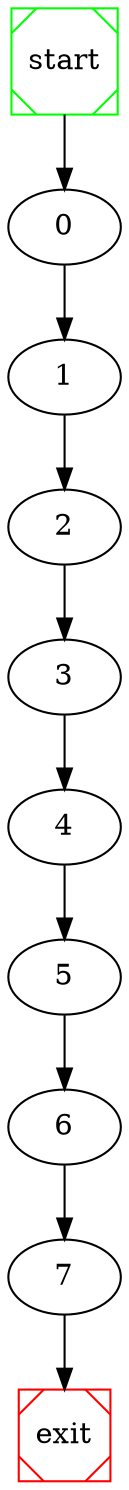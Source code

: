 # dot file created at runtime

digraph G {
	start -> 0;
	0 -> 1 ;
	1 -> 2 ;
	2 -> 3 ;
	3 -> 4 ;
	4 -> 5 ;
	5 -> 6 ;
	6 -> 7 ;
	7 -> exit;

	start [shape=Msquare, color=green];
	exit [shape=Msquare, color=red];
}